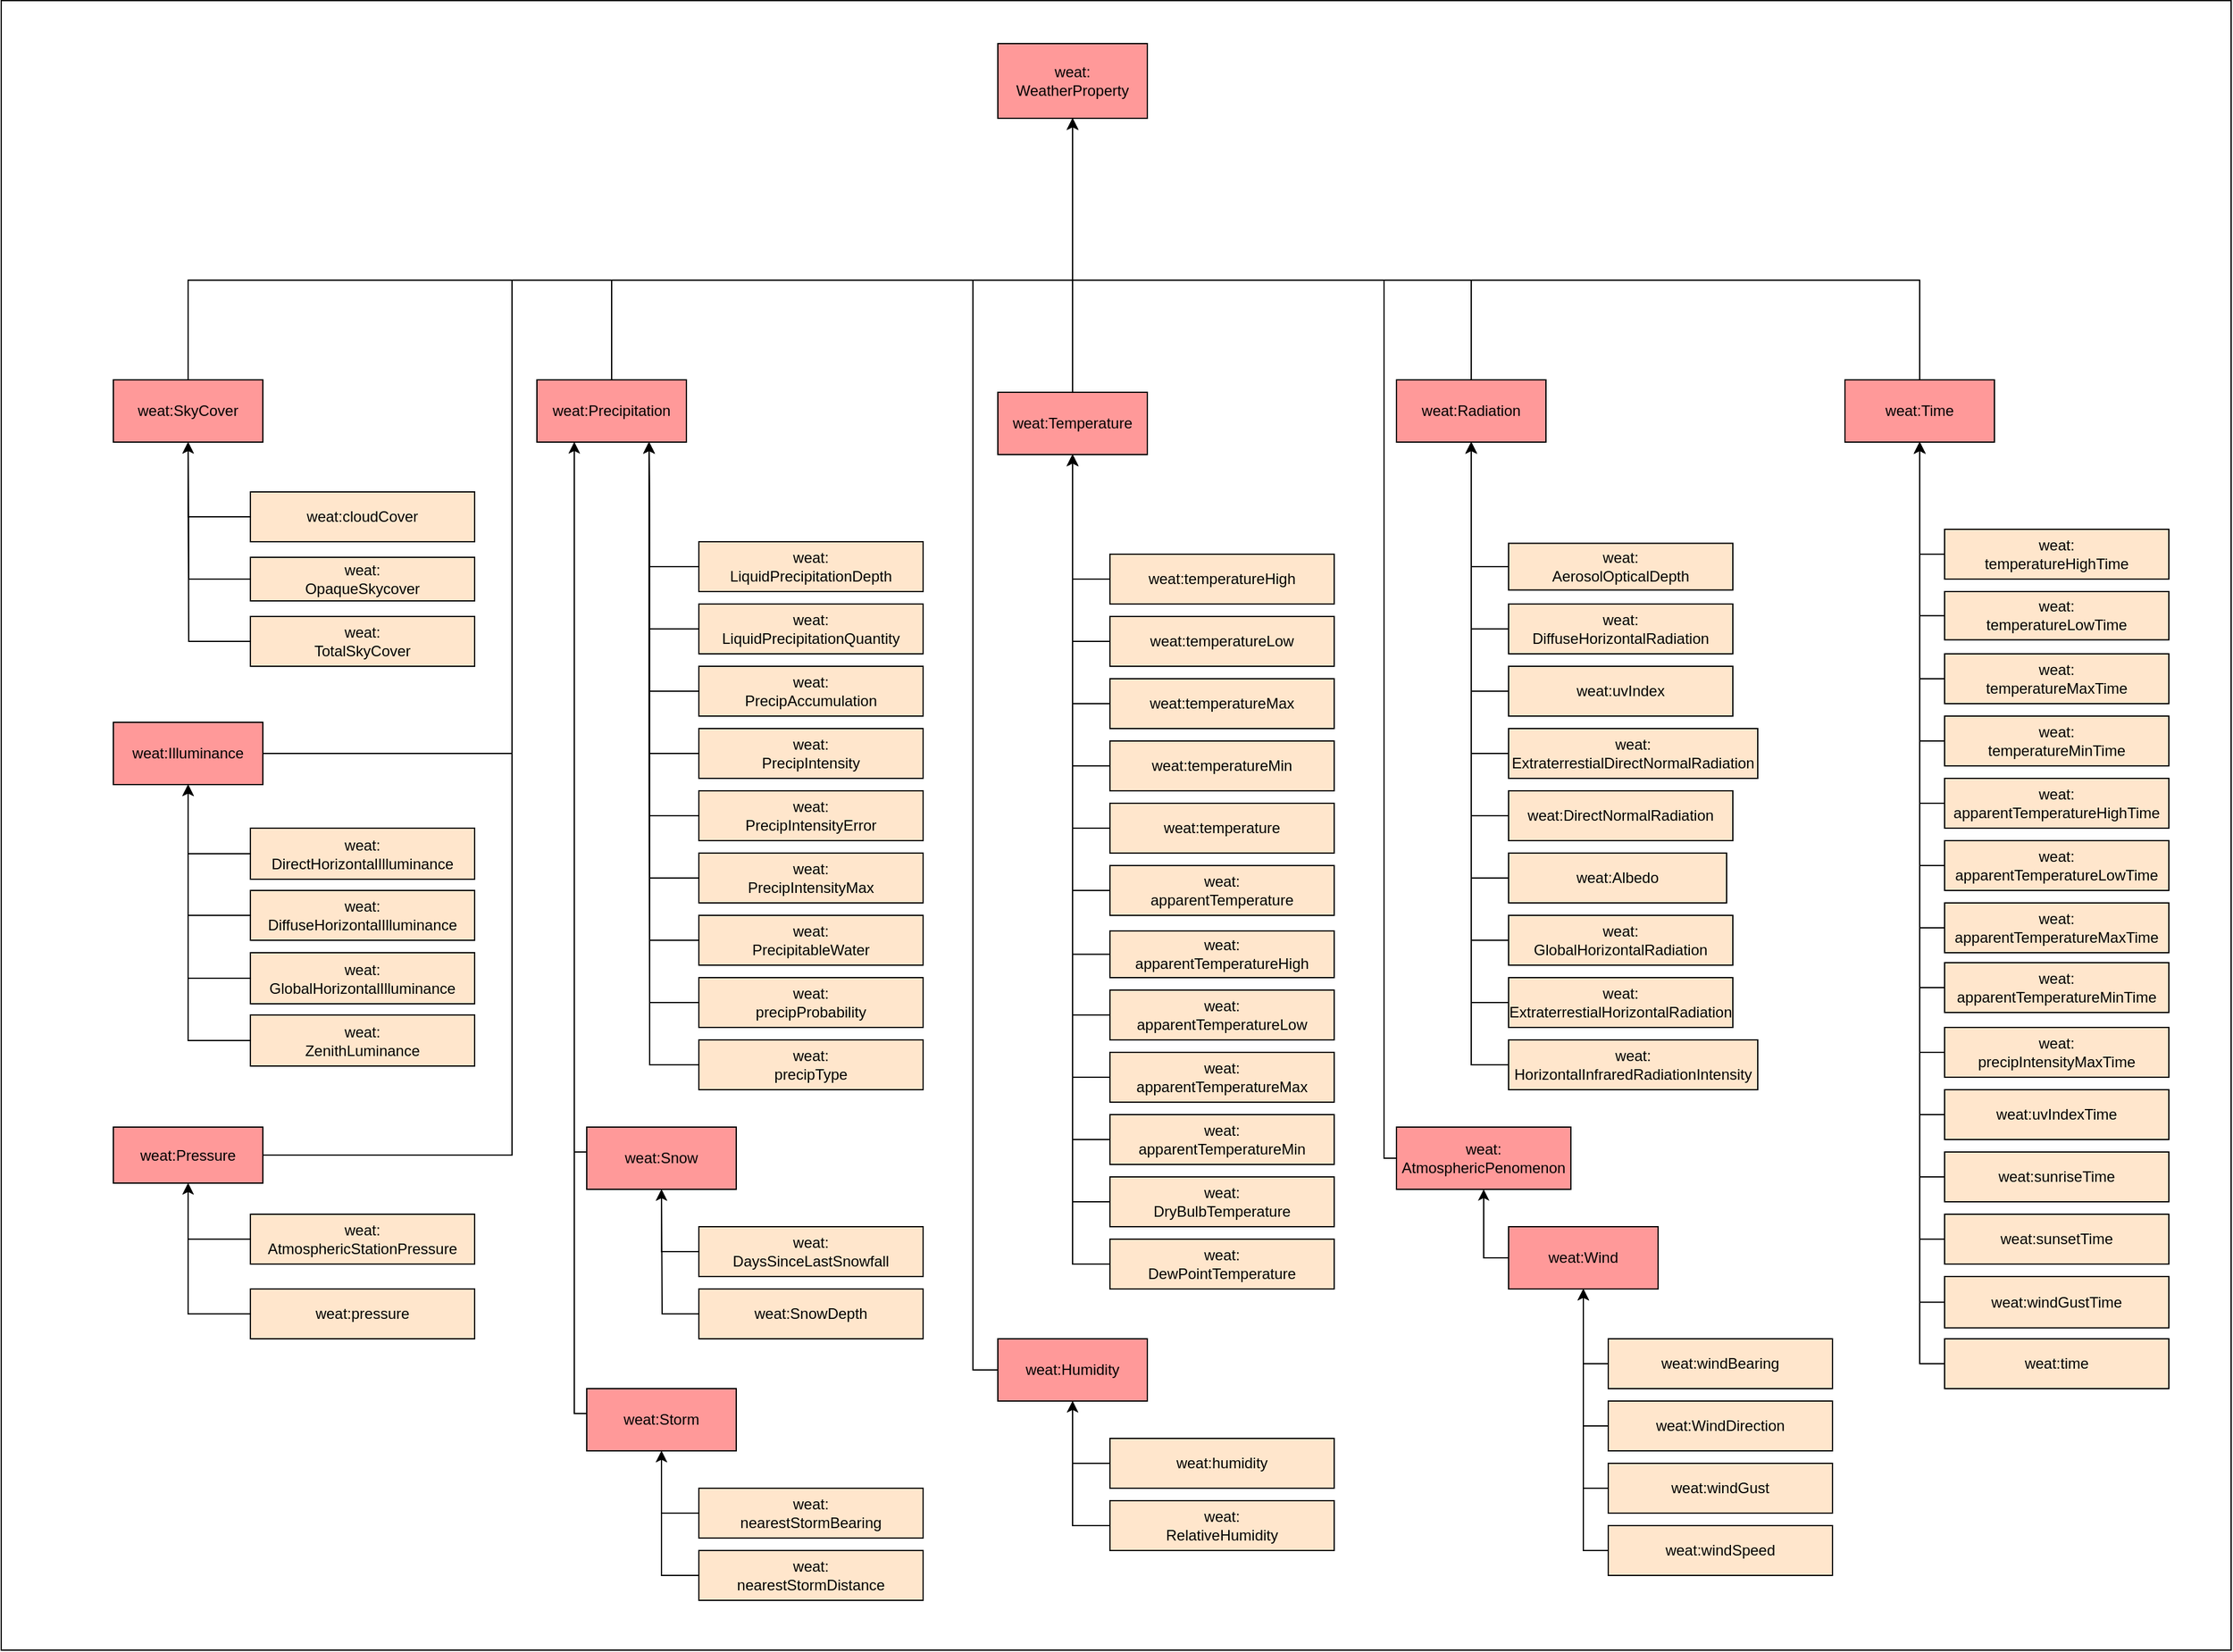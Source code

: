 <mxfile version="12.6.5" type="device"><diagram id="xYvDVLNYYthYua_U37pe" name="Page-1"><mxGraphModel dx="3620" dy="1375" grid="1" gridSize="10" guides="1" tooltips="1" connect="1" arrows="1" fold="1" page="1" pageScale="1" pageWidth="850" pageHeight="1100" math="0" shadow="0"><root><mxCell id="0"/><mxCell id="1" parent="0"/><mxCell id="NxYqEMczIZBcn_2B-MWY-178" value="" style="rounded=0;whiteSpace=wrap;html=1;" parent="1" vertex="1"><mxGeometry x="-150" y="45.5" width="1790" height="1324.5" as="geometry"/></mxCell><mxCell id="NxYqEMczIZBcn_2B-MWY-1" value="weat:&lt;br&gt;WeatherProperty" style="rounded=0;whiteSpace=wrap;html=1;fillColor=#FF9999;" parent="1" vertex="1"><mxGeometry x="650" y="80" width="120" height="60" as="geometry"/></mxCell><mxCell id="NxYqEMczIZBcn_2B-MWY-168" style="edgeStyle=orthogonalEdgeStyle;rounded=0;orthogonalLoop=1;jettySize=auto;html=1;exitX=0.5;exitY=0;exitDx=0;exitDy=0;" parent="1" source="NxYqEMczIZBcn_2B-MWY-2" target="NxYqEMczIZBcn_2B-MWY-1" edge="1"><mxGeometry relative="1" as="geometry"><Array as="points"><mxPoint y="270"/><mxPoint x="710" y="270"/></Array></mxGeometry></mxCell><mxCell id="NxYqEMczIZBcn_2B-MWY-2" value="weat:SkyCover" style="rounded=0;whiteSpace=wrap;html=1;fillColor=#FF9999;" parent="1" vertex="1"><mxGeometry x="-60" y="350" width="120" height="50" as="geometry"/></mxCell><mxCell id="NxYqEMczIZBcn_2B-MWY-11" style="edgeStyle=orthogonalEdgeStyle;rounded=0;orthogonalLoop=1;jettySize=auto;html=1;exitX=0;exitY=0.5;exitDx=0;exitDy=0;entryX=0.5;entryY=1;entryDx=0;entryDy=0;" parent="1" source="NxYqEMczIZBcn_2B-MWY-4" target="NxYqEMczIZBcn_2B-MWY-2" edge="1"><mxGeometry relative="1" as="geometry"/></mxCell><mxCell id="NxYqEMczIZBcn_2B-MWY-4" value="weat:cloudCover" style="rounded=0;whiteSpace=wrap;html=1;fillColor=#FFE6CC;" parent="1" vertex="1"><mxGeometry x="50" y="440" width="180" height="40" as="geometry"/></mxCell><mxCell id="NxYqEMczIZBcn_2B-MWY-12" style="edgeStyle=orthogonalEdgeStyle;rounded=0;orthogonalLoop=1;jettySize=auto;html=1;exitX=0;exitY=0.5;exitDx=0;exitDy=0;" parent="1" source="NxYqEMczIZBcn_2B-MWY-6" edge="1"><mxGeometry relative="1" as="geometry"><mxPoint y="400" as="targetPoint"/></mxGeometry></mxCell><mxCell id="NxYqEMczIZBcn_2B-MWY-6" value="weat:&lt;br&gt;OpaqueSkycover" style="rounded=0;whiteSpace=wrap;html=1;fillColor=#FFE6CC;" parent="1" vertex="1"><mxGeometry x="50" y="492.5" width="180" height="35" as="geometry"/></mxCell><mxCell id="NxYqEMczIZBcn_2B-MWY-13" style="edgeStyle=orthogonalEdgeStyle;rounded=0;orthogonalLoop=1;jettySize=auto;html=1;exitX=0;exitY=0.5;exitDx=0;exitDy=0;" parent="1" source="NxYqEMczIZBcn_2B-MWY-8" edge="1"><mxGeometry relative="1" as="geometry"><mxPoint y="400" as="targetPoint"/></mxGeometry></mxCell><mxCell id="NxYqEMczIZBcn_2B-MWY-8" value="weat:&lt;br&gt;TotalSkyCover" style="rounded=0;whiteSpace=wrap;html=1;fillColor=#FFE6CC;" parent="1" vertex="1"><mxGeometry x="50" y="540" width="180" height="40" as="geometry"/></mxCell><mxCell id="NxYqEMczIZBcn_2B-MWY-167" style="edgeStyle=orthogonalEdgeStyle;rounded=0;orthogonalLoop=1;jettySize=auto;html=1;exitX=0.5;exitY=0;exitDx=0;exitDy=0;" parent="1" source="NxYqEMczIZBcn_2B-MWY-14" target="NxYqEMczIZBcn_2B-MWY-1" edge="1"><mxGeometry relative="1" as="geometry"><Array as="points"><mxPoint x="340" y="270"/><mxPoint x="710" y="270"/></Array></mxGeometry></mxCell><mxCell id="NxYqEMczIZBcn_2B-MWY-14" value="weat:Precipitation" style="rounded=0;whiteSpace=wrap;html=1;fillColor=#FF9999;" parent="1" vertex="1"><mxGeometry x="280" y="350" width="120" height="50" as="geometry"/></mxCell><mxCell id="NxYqEMczIZBcn_2B-MWY-35" style="edgeStyle=orthogonalEdgeStyle;rounded=0;orthogonalLoop=1;jettySize=auto;html=1;exitX=0;exitY=0.5;exitDx=0;exitDy=0;entryX=0.5;entryY=1;entryDx=0;entryDy=0;" parent="1" source="NxYqEMczIZBcn_2B-MWY-16" edge="1"><mxGeometry relative="1" as="geometry"><mxPoint x="370" y="400" as="targetPoint"/></mxGeometry></mxCell><mxCell id="NxYqEMczIZBcn_2B-MWY-16" value="weat:&lt;br&gt;LiquidPrecipitationDepth" style="rounded=0;whiteSpace=wrap;html=1;fillColor=#FFE6CC;" parent="1" vertex="1"><mxGeometry x="410" y="480" width="180" height="40" as="geometry"/></mxCell><mxCell id="NxYqEMczIZBcn_2B-MWY-37" style="edgeStyle=orthogonalEdgeStyle;rounded=0;orthogonalLoop=1;jettySize=auto;html=1;exitX=0;exitY=0.5;exitDx=0;exitDy=0;" parent="1" source="NxYqEMczIZBcn_2B-MWY-18" edge="1"><mxGeometry relative="1" as="geometry"><mxPoint x="370" y="400" as="targetPoint"/></mxGeometry></mxCell><mxCell id="NxYqEMczIZBcn_2B-MWY-18" value="weat:&lt;br&gt;LiquidPrecipitationQuantity" style="rounded=0;whiteSpace=wrap;html=1;fillColor=#FFE6CC;" parent="1" vertex="1"><mxGeometry x="410" y="530" width="180" height="40" as="geometry"/></mxCell><mxCell id="NxYqEMczIZBcn_2B-MWY-36" style="edgeStyle=orthogonalEdgeStyle;rounded=0;orthogonalLoop=1;jettySize=auto;html=1;exitX=0;exitY=0.5;exitDx=0;exitDy=0;" parent="1" source="NxYqEMczIZBcn_2B-MWY-20" edge="1"><mxGeometry relative="1" as="geometry"><mxPoint x="370" y="400" as="targetPoint"/></mxGeometry></mxCell><mxCell id="NxYqEMczIZBcn_2B-MWY-20" value="weat:&lt;br&gt;PrecipAccumulation" style="rounded=0;whiteSpace=wrap;html=1;fillColor=#FFE6CC;" parent="1" vertex="1"><mxGeometry x="410" y="580" width="180" height="40" as="geometry"/></mxCell><mxCell id="NxYqEMczIZBcn_2B-MWY-38" style="edgeStyle=orthogonalEdgeStyle;rounded=0;orthogonalLoop=1;jettySize=auto;html=1;exitX=0;exitY=0.5;exitDx=0;exitDy=0;" parent="1" source="NxYqEMczIZBcn_2B-MWY-22" edge="1"><mxGeometry relative="1" as="geometry"><mxPoint x="370" y="400" as="targetPoint"/></mxGeometry></mxCell><mxCell id="NxYqEMczIZBcn_2B-MWY-22" value="weat:&lt;br&gt;PrecipIntensity" style="rounded=0;whiteSpace=wrap;html=1;fillColor=#FFE6CC;" parent="1" vertex="1"><mxGeometry x="410" y="630" width="180" height="40" as="geometry"/></mxCell><mxCell id="NxYqEMczIZBcn_2B-MWY-39" style="edgeStyle=orthogonalEdgeStyle;rounded=0;orthogonalLoop=1;jettySize=auto;html=1;exitX=0;exitY=0.5;exitDx=0;exitDy=0;" parent="1" source="NxYqEMczIZBcn_2B-MWY-24" edge="1"><mxGeometry relative="1" as="geometry"><mxPoint x="370" y="400" as="targetPoint"/></mxGeometry></mxCell><mxCell id="NxYqEMczIZBcn_2B-MWY-24" value="weat:&lt;br&gt;PrecipIntensityError" style="rounded=0;whiteSpace=wrap;html=1;fillColor=#FFE6CC;" parent="1" vertex="1"><mxGeometry x="410" y="680" width="180" height="40" as="geometry"/></mxCell><mxCell id="NxYqEMczIZBcn_2B-MWY-40" style="edgeStyle=orthogonalEdgeStyle;rounded=0;orthogonalLoop=1;jettySize=auto;html=1;exitX=0;exitY=0.5;exitDx=0;exitDy=0;" parent="1" source="NxYqEMczIZBcn_2B-MWY-26" edge="1"><mxGeometry relative="1" as="geometry"><mxPoint x="370" y="400" as="targetPoint"/></mxGeometry></mxCell><mxCell id="NxYqEMczIZBcn_2B-MWY-26" value="weat:&lt;br&gt;PrecipIntensityMax" style="rounded=0;whiteSpace=wrap;html=1;fillColor=#FFE6CC;" parent="1" vertex="1"><mxGeometry x="410" y="730" width="180" height="40" as="geometry"/></mxCell><mxCell id="NxYqEMczIZBcn_2B-MWY-41" style="edgeStyle=orthogonalEdgeStyle;rounded=0;orthogonalLoop=1;jettySize=auto;html=1;exitX=0;exitY=0.5;exitDx=0;exitDy=0;" parent="1" source="NxYqEMczIZBcn_2B-MWY-28" edge="1"><mxGeometry relative="1" as="geometry"><mxPoint x="370" y="400" as="targetPoint"/></mxGeometry></mxCell><mxCell id="NxYqEMczIZBcn_2B-MWY-28" value="weat:&lt;br&gt;PrecipitableWater" style="rounded=0;whiteSpace=wrap;html=1;fillColor=#FFE6CC;" parent="1" vertex="1"><mxGeometry x="410" y="780" width="180" height="40" as="geometry"/></mxCell><mxCell id="NxYqEMczIZBcn_2B-MWY-42" style="edgeStyle=orthogonalEdgeStyle;rounded=0;orthogonalLoop=1;jettySize=auto;html=1;exitX=0;exitY=0.5;exitDx=0;exitDy=0;" parent="1" source="NxYqEMczIZBcn_2B-MWY-30" edge="1"><mxGeometry relative="1" as="geometry"><mxPoint x="370" y="400" as="targetPoint"/></mxGeometry></mxCell><mxCell id="NxYqEMczIZBcn_2B-MWY-30" value="weat:&lt;br&gt;precipProbability" style="rounded=0;whiteSpace=wrap;html=1;fillColor=#FFE6CC;" parent="1" vertex="1"><mxGeometry x="410" y="830" width="180" height="40" as="geometry"/></mxCell><mxCell id="NxYqEMczIZBcn_2B-MWY-43" style="edgeStyle=orthogonalEdgeStyle;rounded=0;orthogonalLoop=1;jettySize=auto;html=1;exitX=0;exitY=0.5;exitDx=0;exitDy=0;" parent="1" source="NxYqEMczIZBcn_2B-MWY-32" edge="1"><mxGeometry relative="1" as="geometry"><mxPoint x="370" y="400" as="targetPoint"/></mxGeometry></mxCell><mxCell id="NxYqEMczIZBcn_2B-MWY-32" value="weat:&lt;br&gt;precipType" style="rounded=0;whiteSpace=wrap;html=1;fillColor=#FFE6CC;" parent="1" vertex="1"><mxGeometry x="410" y="880" width="180" height="40" as="geometry"/></mxCell><mxCell id="NxYqEMczIZBcn_2B-MWY-59" style="edgeStyle=orthogonalEdgeStyle;rounded=0;orthogonalLoop=1;jettySize=auto;html=1;exitX=0;exitY=0.5;exitDx=0;exitDy=0;entryX=0.25;entryY=1;entryDx=0;entryDy=0;" parent="1" source="NxYqEMczIZBcn_2B-MWY-44" target="NxYqEMczIZBcn_2B-MWY-14" edge="1"><mxGeometry relative="1" as="geometry"><Array as="points"><mxPoint x="310" y="970"/></Array></mxGeometry></mxCell><mxCell id="NxYqEMczIZBcn_2B-MWY-44" value="weat:Snow" style="rounded=0;whiteSpace=wrap;html=1;fillColor=#FF9999;" parent="1" vertex="1"><mxGeometry x="320" y="950" width="120" height="50" as="geometry"/></mxCell><mxCell id="NxYqEMczIZBcn_2B-MWY-47" style="edgeStyle=orthogonalEdgeStyle;rounded=0;orthogonalLoop=1;jettySize=auto;html=1;exitX=0;exitY=0.5;exitDx=0;exitDy=0;entryX=0.5;entryY=1;entryDx=0;entryDy=0;" parent="1" source="NxYqEMczIZBcn_2B-MWY-45" target="NxYqEMczIZBcn_2B-MWY-44" edge="1"><mxGeometry relative="1" as="geometry"/></mxCell><mxCell id="NxYqEMczIZBcn_2B-MWY-45" value="weat:&lt;br&gt;DaysSinceLastSnowfall" style="rounded=0;whiteSpace=wrap;html=1;fillColor=#FFE6CC;" parent="1" vertex="1"><mxGeometry x="410" y="1030" width="180" height="40" as="geometry"/></mxCell><mxCell id="NxYqEMczIZBcn_2B-MWY-48" style="edgeStyle=orthogonalEdgeStyle;rounded=0;orthogonalLoop=1;jettySize=auto;html=1;exitX=0;exitY=0.5;exitDx=0;exitDy=0;" parent="1" source="NxYqEMczIZBcn_2B-MWY-46" edge="1"><mxGeometry relative="1" as="geometry"><mxPoint x="380" y="1000" as="targetPoint"/></mxGeometry></mxCell><mxCell id="NxYqEMczIZBcn_2B-MWY-46" value="weat:SnowDepth" style="rounded=0;whiteSpace=wrap;html=1;fillColor=#FFE6CC;" parent="1" vertex="1"><mxGeometry x="410" y="1080" width="180" height="40" as="geometry"/></mxCell><mxCell id="NxYqEMczIZBcn_2B-MWY-61" style="edgeStyle=orthogonalEdgeStyle;rounded=0;orthogonalLoop=1;jettySize=auto;html=1;exitX=0;exitY=0.5;exitDx=0;exitDy=0;entryX=0.25;entryY=1;entryDx=0;entryDy=0;" parent="1" source="NxYqEMczIZBcn_2B-MWY-50" target="NxYqEMczIZBcn_2B-MWY-14" edge="1"><mxGeometry relative="1" as="geometry"><Array as="points"><mxPoint x="310" y="1180"/></Array></mxGeometry></mxCell><mxCell id="NxYqEMczIZBcn_2B-MWY-50" value="weat:Storm" style="rounded=0;whiteSpace=wrap;html=1;fillColor=#FF9999;" parent="1" vertex="1"><mxGeometry x="320" y="1160" width="120" height="50" as="geometry"/></mxCell><mxCell id="NxYqEMczIZBcn_2B-MWY-53" style="edgeStyle=orthogonalEdgeStyle;rounded=0;orthogonalLoop=1;jettySize=auto;html=1;exitX=0;exitY=0.5;exitDx=0;exitDy=0;entryX=0.5;entryY=1;entryDx=0;entryDy=0;" parent="1" source="NxYqEMczIZBcn_2B-MWY-51" target="NxYqEMczIZBcn_2B-MWY-50" edge="1"><mxGeometry relative="1" as="geometry"/></mxCell><mxCell id="NxYqEMczIZBcn_2B-MWY-51" value="weat:&lt;br&gt;nearestStormBearing" style="rounded=0;whiteSpace=wrap;html=1;fillColor=#FFE6CC;" parent="1" vertex="1"><mxGeometry x="410" y="1240" width="180" height="40" as="geometry"/></mxCell><mxCell id="NxYqEMczIZBcn_2B-MWY-54" style="edgeStyle=orthogonalEdgeStyle;rounded=0;orthogonalLoop=1;jettySize=auto;html=1;exitX=0;exitY=0.5;exitDx=0;exitDy=0;" parent="1" source="NxYqEMczIZBcn_2B-MWY-52" target="NxYqEMczIZBcn_2B-MWY-50" edge="1"><mxGeometry relative="1" as="geometry"/></mxCell><mxCell id="NxYqEMczIZBcn_2B-MWY-52" value="weat:&lt;br&gt;nearestStormDistance" style="rounded=0;whiteSpace=wrap;html=1;fillColor=#FFE6CC;" parent="1" vertex="1"><mxGeometry x="410" y="1290" width="180" height="40" as="geometry"/></mxCell><mxCell id="NxYqEMczIZBcn_2B-MWY-166" style="edgeStyle=orthogonalEdgeStyle;rounded=0;orthogonalLoop=1;jettySize=auto;html=1;exitX=0.5;exitY=0;exitDx=0;exitDy=0;" parent="1" source="NxYqEMczIZBcn_2B-MWY-62" target="NxYqEMczIZBcn_2B-MWY-1" edge="1"><mxGeometry relative="1" as="geometry"/></mxCell><mxCell id="NxYqEMczIZBcn_2B-MWY-62" value="weat:Temperature" style="rounded=0;whiteSpace=wrap;html=1;fillColor=#FF9999;" parent="1" vertex="1"><mxGeometry x="650" y="360" width="120" height="50" as="geometry"/></mxCell><mxCell id="NxYqEMczIZBcn_2B-MWY-81" style="edgeStyle=orthogonalEdgeStyle;rounded=0;orthogonalLoop=1;jettySize=auto;html=1;exitX=0;exitY=0.5;exitDx=0;exitDy=0;" parent="1" source="NxYqEMczIZBcn_2B-MWY-63" target="NxYqEMczIZBcn_2B-MWY-62" edge="1"><mxGeometry relative="1" as="geometry"/></mxCell><mxCell id="NxYqEMczIZBcn_2B-MWY-63" value="weat:&lt;br&gt;apparentTemperatureHigh" style="rounded=0;whiteSpace=wrap;html=1;fillColor=#FFE6CC;" parent="1" vertex="1"><mxGeometry x="740" y="792.5" width="180" height="37.5" as="geometry"/></mxCell><mxCell id="NxYqEMczIZBcn_2B-MWY-82" style="edgeStyle=orthogonalEdgeStyle;rounded=0;orthogonalLoop=1;jettySize=auto;html=1;exitX=0;exitY=0.5;exitDx=0;exitDy=0;" parent="1" source="NxYqEMczIZBcn_2B-MWY-64" target="NxYqEMczIZBcn_2B-MWY-62" edge="1"><mxGeometry relative="1" as="geometry"/></mxCell><mxCell id="NxYqEMczIZBcn_2B-MWY-64" value="weat:&lt;br&gt;apparentTemperatureLow" style="rounded=0;whiteSpace=wrap;html=1;fillColor=#FFE6CC;" parent="1" vertex="1"><mxGeometry x="740" y="840" width="180" height="40" as="geometry"/></mxCell><mxCell id="NxYqEMczIZBcn_2B-MWY-83" style="edgeStyle=orthogonalEdgeStyle;rounded=0;orthogonalLoop=1;jettySize=auto;html=1;exitX=0;exitY=0.5;exitDx=0;exitDy=0;" parent="1" source="NxYqEMczIZBcn_2B-MWY-65" target="NxYqEMczIZBcn_2B-MWY-62" edge="1"><mxGeometry relative="1" as="geometry"/></mxCell><mxCell id="NxYqEMczIZBcn_2B-MWY-65" value="weat:&lt;br&gt;apparentTemperatureMax" style="rounded=0;whiteSpace=wrap;html=1;fillColor=#FFE6CC;" parent="1" vertex="1"><mxGeometry x="740" y="890" width="180" height="40" as="geometry"/></mxCell><mxCell id="NxYqEMczIZBcn_2B-MWY-84" style="edgeStyle=orthogonalEdgeStyle;rounded=0;orthogonalLoop=1;jettySize=auto;html=1;exitX=0;exitY=0.5;exitDx=0;exitDy=0;" parent="1" source="NxYqEMczIZBcn_2B-MWY-66" target="NxYqEMczIZBcn_2B-MWY-62" edge="1"><mxGeometry relative="1" as="geometry"/></mxCell><mxCell id="NxYqEMczIZBcn_2B-MWY-66" value="weat:&lt;br&gt;apparentTemperatureMin" style="rounded=0;whiteSpace=wrap;html=1;fillColor=#FFE6CC;" parent="1" vertex="1"><mxGeometry x="740" y="940" width="180" height="40" as="geometry"/></mxCell><mxCell id="NxYqEMczIZBcn_2B-MWY-86" style="edgeStyle=orthogonalEdgeStyle;rounded=0;orthogonalLoop=1;jettySize=auto;html=1;exitX=0;exitY=0.5;exitDx=0;exitDy=0;" parent="1" source="NxYqEMczIZBcn_2B-MWY-67" target="NxYqEMczIZBcn_2B-MWY-62" edge="1"><mxGeometry relative="1" as="geometry"/></mxCell><mxCell id="NxYqEMczIZBcn_2B-MWY-67" value="weat:&lt;br&gt;DewPointTemperature" style="rounded=0;whiteSpace=wrap;html=1;fillColor=#FFE6CC;" parent="1" vertex="1"><mxGeometry x="740" y="1040" width="180" height="40" as="geometry"/></mxCell><mxCell id="NxYqEMczIZBcn_2B-MWY-80" style="edgeStyle=orthogonalEdgeStyle;rounded=0;orthogonalLoop=1;jettySize=auto;html=1;exitX=0;exitY=0.5;exitDx=0;exitDy=0;" parent="1" source="NxYqEMczIZBcn_2B-MWY-68" target="NxYqEMczIZBcn_2B-MWY-62" edge="1"><mxGeometry relative="1" as="geometry"/></mxCell><mxCell id="NxYqEMczIZBcn_2B-MWY-68" value="weat:&lt;br&gt;apparentTemperature" style="rounded=0;whiteSpace=wrap;html=1;fillColor=#FFE6CC;" parent="1" vertex="1"><mxGeometry x="740" y="740" width="180" height="40" as="geometry"/></mxCell><mxCell id="NxYqEMczIZBcn_2B-MWY-85" style="edgeStyle=orthogonalEdgeStyle;rounded=0;orthogonalLoop=1;jettySize=auto;html=1;exitX=0;exitY=0.5;exitDx=0;exitDy=0;" parent="1" source="NxYqEMczIZBcn_2B-MWY-69" target="NxYqEMczIZBcn_2B-MWY-62" edge="1"><mxGeometry relative="1" as="geometry"/></mxCell><mxCell id="NxYqEMczIZBcn_2B-MWY-69" value="weat:&lt;br&gt;DryBulbTemperature" style="rounded=0;whiteSpace=wrap;html=1;fillColor=#FFE6CC;" parent="1" vertex="1"><mxGeometry x="740" y="990" width="180" height="40" as="geometry"/></mxCell><mxCell id="NxYqEMczIZBcn_2B-MWY-78" style="edgeStyle=orthogonalEdgeStyle;rounded=0;orthogonalLoop=1;jettySize=auto;html=1;exitX=0;exitY=0.5;exitDx=0;exitDy=0;" parent="1" source="NxYqEMczIZBcn_2B-MWY-70" target="NxYqEMczIZBcn_2B-MWY-62" edge="1"><mxGeometry relative="1" as="geometry"/></mxCell><mxCell id="NxYqEMczIZBcn_2B-MWY-70" value="weat:temperature" style="rounded=0;whiteSpace=wrap;html=1;fillColor=#FFE6CC;" parent="1" vertex="1"><mxGeometry x="740" y="690" width="180" height="40" as="geometry"/></mxCell><mxCell id="NxYqEMczIZBcn_2B-MWY-75" style="edgeStyle=orthogonalEdgeStyle;rounded=0;orthogonalLoop=1;jettySize=auto;html=1;exitX=0;exitY=0.5;exitDx=0;exitDy=0;entryX=0.5;entryY=1;entryDx=0;entryDy=0;" parent="1" source="NxYqEMczIZBcn_2B-MWY-71" target="NxYqEMczIZBcn_2B-MWY-62" edge="1"><mxGeometry relative="1" as="geometry"/></mxCell><mxCell id="NxYqEMczIZBcn_2B-MWY-71" value="weat:temperatureHigh" style="rounded=0;whiteSpace=wrap;html=1;fillColor=#FFE6CC;" parent="1" vertex="1"><mxGeometry x="740" y="490" width="180" height="40" as="geometry"/></mxCell><mxCell id="NxYqEMczIZBcn_2B-MWY-76" style="edgeStyle=orthogonalEdgeStyle;rounded=0;orthogonalLoop=1;jettySize=auto;html=1;exitX=0;exitY=0.5;exitDx=0;exitDy=0;" parent="1" source="NxYqEMczIZBcn_2B-MWY-72" target="NxYqEMczIZBcn_2B-MWY-62" edge="1"><mxGeometry relative="1" as="geometry"/></mxCell><mxCell id="NxYqEMczIZBcn_2B-MWY-72" value="weat:temperatureLow" style="rounded=0;whiteSpace=wrap;html=1;fillColor=#FFE6CC;" parent="1" vertex="1"><mxGeometry x="740" y="540" width="180" height="40" as="geometry"/></mxCell><mxCell id="NxYqEMczIZBcn_2B-MWY-77" style="edgeStyle=orthogonalEdgeStyle;rounded=0;orthogonalLoop=1;jettySize=auto;html=1;exitX=0;exitY=0.5;exitDx=0;exitDy=0;" parent="1" source="NxYqEMczIZBcn_2B-MWY-73" target="NxYqEMczIZBcn_2B-MWY-62" edge="1"><mxGeometry relative="1" as="geometry"/></mxCell><mxCell id="NxYqEMczIZBcn_2B-MWY-73" value="weat:temperatureMax" style="rounded=0;whiteSpace=wrap;html=1;fillColor=#FFE6CC;" parent="1" vertex="1"><mxGeometry x="740" y="590" width="180" height="40" as="geometry"/></mxCell><mxCell id="NxYqEMczIZBcn_2B-MWY-79" style="edgeStyle=orthogonalEdgeStyle;rounded=0;orthogonalLoop=1;jettySize=auto;html=1;exitX=0;exitY=0.5;exitDx=0;exitDy=0;" parent="1" source="NxYqEMczIZBcn_2B-MWY-74" target="NxYqEMczIZBcn_2B-MWY-62" edge="1"><mxGeometry relative="1" as="geometry"/></mxCell><mxCell id="NxYqEMczIZBcn_2B-MWY-74" value="weat:temperatureMin" style="rounded=0;whiteSpace=wrap;html=1;fillColor=#FFE6CC;" parent="1" vertex="1"><mxGeometry x="740" y="640" width="180" height="40" as="geometry"/></mxCell><mxCell id="NxYqEMczIZBcn_2B-MWY-172" style="edgeStyle=orthogonalEdgeStyle;rounded=0;orthogonalLoop=1;jettySize=auto;html=1;exitX=0.5;exitY=0;exitDx=0;exitDy=0;" parent="1" source="NxYqEMczIZBcn_2B-MWY-87" target="NxYqEMczIZBcn_2B-MWY-1" edge="1"><mxGeometry relative="1" as="geometry"><Array as="points"><mxPoint x="1030" y="270"/><mxPoint x="710" y="270"/></Array></mxGeometry></mxCell><mxCell id="NxYqEMczIZBcn_2B-MWY-87" value="weat:Radiation" style="rounded=0;whiteSpace=wrap;html=1;fillColor=#FF9999;" parent="1" vertex="1"><mxGeometry x="970" y="350" width="120" height="50" as="geometry"/></mxCell><mxCell id="NxYqEMczIZBcn_2B-MWY-97" style="edgeStyle=orthogonalEdgeStyle;rounded=0;orthogonalLoop=1;jettySize=auto;html=1;exitX=0;exitY=0.5;exitDx=0;exitDy=0;entryX=0.5;entryY=1;entryDx=0;entryDy=0;" parent="1" source="NxYqEMczIZBcn_2B-MWY-88" target="NxYqEMczIZBcn_2B-MWY-87" edge="1"><mxGeometry relative="1" as="geometry"/></mxCell><mxCell id="NxYqEMczIZBcn_2B-MWY-88" value="weat:&lt;br&gt;AerosolOpticalDepth" style="rounded=0;whiteSpace=wrap;html=1;fillColor=#FFE6CC;" parent="1" vertex="1"><mxGeometry x="1060" y="481.25" width="180" height="37.5" as="geometry"/></mxCell><mxCell id="NxYqEMczIZBcn_2B-MWY-102" style="edgeStyle=orthogonalEdgeStyle;rounded=0;orthogonalLoop=1;jettySize=auto;html=1;exitX=0;exitY=0.5;exitDx=0;exitDy=0;" parent="1" source="NxYqEMczIZBcn_2B-MWY-89" target="NxYqEMczIZBcn_2B-MWY-87" edge="1"><mxGeometry relative="1" as="geometry"/></mxCell><mxCell id="NxYqEMczIZBcn_2B-MWY-89" value="weat:Albedo" style="rounded=0;whiteSpace=wrap;html=1;fillColor=#FFE6CC;" parent="1" vertex="1"><mxGeometry x="1060" y="730" width="175" height="40" as="geometry"/></mxCell><mxCell id="NxYqEMczIZBcn_2B-MWY-98" style="edgeStyle=orthogonalEdgeStyle;rounded=0;orthogonalLoop=1;jettySize=auto;html=1;exitX=0;exitY=0.5;exitDx=0;exitDy=0;" parent="1" source="NxYqEMczIZBcn_2B-MWY-90" target="NxYqEMczIZBcn_2B-MWY-87" edge="1"><mxGeometry relative="1" as="geometry"/></mxCell><mxCell id="NxYqEMczIZBcn_2B-MWY-90" value="weat:&lt;br&gt;DiffuseHorizontalRadiation" style="rounded=0;whiteSpace=wrap;html=1;fillColor=#FFE6CC;" parent="1" vertex="1"><mxGeometry x="1060" y="530" width="180" height="40" as="geometry"/></mxCell><mxCell id="NxYqEMczIZBcn_2B-MWY-101" style="edgeStyle=orthogonalEdgeStyle;rounded=0;orthogonalLoop=1;jettySize=auto;html=1;exitX=0;exitY=0.5;exitDx=0;exitDy=0;" parent="1" source="NxYqEMczIZBcn_2B-MWY-91" target="NxYqEMczIZBcn_2B-MWY-87" edge="1"><mxGeometry relative="1" as="geometry"/></mxCell><mxCell id="NxYqEMczIZBcn_2B-MWY-91" value="weat:DirectNormalRadiation" style="rounded=0;whiteSpace=wrap;html=1;fillColor=#FFE6CC;" parent="1" vertex="1"><mxGeometry x="1060" y="680" width="180" height="40" as="geometry"/></mxCell><mxCell id="NxYqEMczIZBcn_2B-MWY-100" style="edgeStyle=orthogonalEdgeStyle;rounded=0;orthogonalLoop=1;jettySize=auto;html=1;exitX=0;exitY=0.5;exitDx=0;exitDy=0;" parent="1" source="NxYqEMczIZBcn_2B-MWY-92" target="NxYqEMczIZBcn_2B-MWY-87" edge="1"><mxGeometry relative="1" as="geometry"/></mxCell><mxCell id="NxYqEMczIZBcn_2B-MWY-92" value="weat:&lt;br&gt;ExtraterrestialDirectNormalRadiation" style="rounded=0;whiteSpace=wrap;html=1;fillColor=#FFE6CC;" parent="1" vertex="1"><mxGeometry x="1060" y="630" width="200" height="40" as="geometry"/></mxCell><mxCell id="NxYqEMczIZBcn_2B-MWY-104" style="edgeStyle=orthogonalEdgeStyle;rounded=0;orthogonalLoop=1;jettySize=auto;html=1;exitX=0;exitY=0.5;exitDx=0;exitDy=0;" parent="1" source="NxYqEMczIZBcn_2B-MWY-93" target="NxYqEMczIZBcn_2B-MWY-87" edge="1"><mxGeometry relative="1" as="geometry"/></mxCell><mxCell id="NxYqEMczIZBcn_2B-MWY-93" value="weat:&lt;br&gt;ExtraterrestialHorizontalRadiation" style="rounded=0;whiteSpace=wrap;html=1;fillColor=#FFE6CC;" parent="1" vertex="1"><mxGeometry x="1060" y="830" width="180" height="40" as="geometry"/></mxCell><mxCell id="NxYqEMczIZBcn_2B-MWY-103" style="edgeStyle=orthogonalEdgeStyle;rounded=0;orthogonalLoop=1;jettySize=auto;html=1;exitX=0;exitY=0.5;exitDx=0;exitDy=0;" parent="1" source="NxYqEMczIZBcn_2B-MWY-94" target="NxYqEMczIZBcn_2B-MWY-87" edge="1"><mxGeometry relative="1" as="geometry"/></mxCell><mxCell id="NxYqEMczIZBcn_2B-MWY-94" value="weat:&lt;br&gt;GlobalHorizontalRadiation" style="rounded=0;whiteSpace=wrap;html=1;fillColor=#FFE6CC;" parent="1" vertex="1"><mxGeometry x="1060" y="780" width="180" height="40" as="geometry"/></mxCell><mxCell id="NxYqEMczIZBcn_2B-MWY-105" style="edgeStyle=orthogonalEdgeStyle;rounded=0;orthogonalLoop=1;jettySize=auto;html=1;exitX=0;exitY=0.5;exitDx=0;exitDy=0;" parent="1" source="NxYqEMczIZBcn_2B-MWY-95" target="NxYqEMczIZBcn_2B-MWY-87" edge="1"><mxGeometry relative="1" as="geometry"/></mxCell><mxCell id="NxYqEMczIZBcn_2B-MWY-95" value="weat:&lt;br&gt;HorizontalInfraredRadiationIntensity" style="rounded=0;whiteSpace=wrap;html=1;fillColor=#FFE6CC;" parent="1" vertex="1"><mxGeometry x="1060" y="880" width="200" height="40" as="geometry"/></mxCell><mxCell id="NxYqEMczIZBcn_2B-MWY-99" style="edgeStyle=orthogonalEdgeStyle;rounded=0;orthogonalLoop=1;jettySize=auto;html=1;exitX=0;exitY=0.5;exitDx=0;exitDy=0;" parent="1" source="NxYqEMczIZBcn_2B-MWY-96" target="NxYqEMczIZBcn_2B-MWY-87" edge="1"><mxGeometry relative="1" as="geometry"/></mxCell><mxCell id="NxYqEMczIZBcn_2B-MWY-96" value="weat:uvIndex" style="rounded=0;whiteSpace=wrap;html=1;fillColor=#FFE6CC;" parent="1" vertex="1"><mxGeometry x="1060" y="580" width="180" height="40" as="geometry"/></mxCell><mxCell id="NxYqEMczIZBcn_2B-MWY-169" style="edgeStyle=orthogonalEdgeStyle;rounded=0;orthogonalLoop=1;jettySize=auto;html=1;exitX=1;exitY=0.5;exitDx=0;exitDy=0;" parent="1" source="NxYqEMczIZBcn_2B-MWY-106" target="NxYqEMczIZBcn_2B-MWY-1" edge="1"><mxGeometry relative="1" as="geometry"><Array as="points"><mxPoint x="260" y="650"/><mxPoint x="260" y="270"/><mxPoint x="710" y="270"/></Array></mxGeometry></mxCell><mxCell id="NxYqEMczIZBcn_2B-MWY-106" value="weat:Illuminance" style="rounded=0;whiteSpace=wrap;html=1;fillColor=#FF9999;" parent="1" vertex="1"><mxGeometry x="-60" y="625" width="120" height="50" as="geometry"/></mxCell><mxCell id="NxYqEMczIZBcn_2B-MWY-111" style="edgeStyle=orthogonalEdgeStyle;rounded=0;orthogonalLoop=1;jettySize=auto;html=1;exitX=0;exitY=0.5;exitDx=0;exitDy=0;" parent="1" source="NxYqEMczIZBcn_2B-MWY-107" target="NxYqEMczIZBcn_2B-MWY-106" edge="1"><mxGeometry relative="1" as="geometry"/></mxCell><mxCell id="NxYqEMczIZBcn_2B-MWY-107" value="weat:&lt;br&gt;DirectHorizontalIlluminance" style="rounded=0;whiteSpace=wrap;html=1;fillColor=#FFE6CC;" parent="1" vertex="1"><mxGeometry x="50" y="710" width="180" height="41" as="geometry"/></mxCell><mxCell id="NxYqEMczIZBcn_2B-MWY-113" style="edgeStyle=orthogonalEdgeStyle;rounded=0;orthogonalLoop=1;jettySize=auto;html=1;exitX=0;exitY=0.5;exitDx=0;exitDy=0;" parent="1" source="NxYqEMczIZBcn_2B-MWY-108" target="NxYqEMczIZBcn_2B-MWY-106" edge="1"><mxGeometry relative="1" as="geometry"/></mxCell><mxCell id="NxYqEMczIZBcn_2B-MWY-108" value="weat:&lt;br&gt;GlobalHorizontalIlluminance" style="rounded=0;whiteSpace=wrap;html=1;fillColor=#FFE6CC;" parent="1" vertex="1"><mxGeometry x="50" y="810" width="180" height="41" as="geometry"/></mxCell><mxCell id="NxYqEMczIZBcn_2B-MWY-114" style="edgeStyle=orthogonalEdgeStyle;rounded=0;orthogonalLoop=1;jettySize=auto;html=1;exitX=0;exitY=0.5;exitDx=0;exitDy=0;" parent="1" source="NxYqEMczIZBcn_2B-MWY-109" target="NxYqEMczIZBcn_2B-MWY-106" edge="1"><mxGeometry relative="1" as="geometry"/></mxCell><mxCell id="NxYqEMczIZBcn_2B-MWY-109" value="weat:&lt;br&gt;ZenithLuminance" style="rounded=0;whiteSpace=wrap;html=1;fillColor=#FFE6CC;" parent="1" vertex="1"><mxGeometry x="50" y="860" width="180" height="41" as="geometry"/></mxCell><mxCell id="NxYqEMczIZBcn_2B-MWY-112" style="edgeStyle=orthogonalEdgeStyle;rounded=0;orthogonalLoop=1;jettySize=auto;html=1;exitX=0;exitY=0.5;exitDx=0;exitDy=0;" parent="1" source="NxYqEMczIZBcn_2B-MWY-110" target="NxYqEMczIZBcn_2B-MWY-106" edge="1"><mxGeometry relative="1" as="geometry"/></mxCell><mxCell id="NxYqEMczIZBcn_2B-MWY-110" value="weat:&lt;br&gt;DiffuseHorizontalIlluminance" style="rounded=0;whiteSpace=wrap;html=1;fillColor=#FFE6CC;" parent="1" vertex="1"><mxGeometry x="50" y="760" width="180" height="40" as="geometry"/></mxCell><mxCell id="NxYqEMczIZBcn_2B-MWY-170" style="edgeStyle=orthogonalEdgeStyle;rounded=0;orthogonalLoop=1;jettySize=auto;html=1;exitX=1;exitY=0.5;exitDx=0;exitDy=0;" parent="1" source="NxYqEMczIZBcn_2B-MWY-115" target="NxYqEMczIZBcn_2B-MWY-1" edge="1"><mxGeometry relative="1" as="geometry"><Array as="points"><mxPoint x="260" y="973"/><mxPoint x="260" y="270"/><mxPoint x="710" y="270"/></Array></mxGeometry></mxCell><mxCell id="NxYqEMczIZBcn_2B-MWY-115" value="weat:Pressure" style="rounded=0;whiteSpace=wrap;html=1;fillColor=#FF9999;" parent="1" vertex="1"><mxGeometry x="-60" y="950" width="120" height="45" as="geometry"/></mxCell><mxCell id="NxYqEMczIZBcn_2B-MWY-118" style="edgeStyle=orthogonalEdgeStyle;rounded=0;orthogonalLoop=1;jettySize=auto;html=1;exitX=0;exitY=0.5;exitDx=0;exitDy=0;" parent="1" source="NxYqEMczIZBcn_2B-MWY-116" target="NxYqEMczIZBcn_2B-MWY-115" edge="1"><mxGeometry relative="1" as="geometry"/></mxCell><mxCell id="NxYqEMczIZBcn_2B-MWY-116" value="weat:&lt;br&gt;AtmosphericStationPressure" style="rounded=0;whiteSpace=wrap;html=1;fillColor=#FFE6CC;" parent="1" vertex="1"><mxGeometry x="50" y="1020" width="180" height="40" as="geometry"/></mxCell><mxCell id="NxYqEMczIZBcn_2B-MWY-119" style="edgeStyle=orthogonalEdgeStyle;rounded=0;orthogonalLoop=1;jettySize=auto;html=1;exitX=0;exitY=0.5;exitDx=0;exitDy=0;" parent="1" source="NxYqEMczIZBcn_2B-MWY-117" target="NxYqEMczIZBcn_2B-MWY-115" edge="1"><mxGeometry relative="1" as="geometry"/></mxCell><mxCell id="NxYqEMczIZBcn_2B-MWY-117" value="weat:pressure" style="rounded=0;whiteSpace=wrap;html=1;fillColor=#FFE6CC;" parent="1" vertex="1"><mxGeometry x="50" y="1080" width="180" height="40" as="geometry"/></mxCell><mxCell id="NxYqEMczIZBcn_2B-MWY-171" style="edgeStyle=orthogonalEdgeStyle;rounded=0;orthogonalLoop=1;jettySize=auto;html=1;exitX=0;exitY=0.5;exitDx=0;exitDy=0;" parent="1" source="NxYqEMczIZBcn_2B-MWY-120" target="NxYqEMczIZBcn_2B-MWY-1" edge="1"><mxGeometry relative="1" as="geometry"><Array as="points"><mxPoint x="630" y="1145"/><mxPoint x="630" y="270"/><mxPoint x="710" y="270"/></Array></mxGeometry></mxCell><mxCell id="NxYqEMczIZBcn_2B-MWY-120" value="weat:Humidity" style="rounded=0;whiteSpace=wrap;html=1;fillColor=#FF9999;" parent="1" vertex="1"><mxGeometry x="650" y="1120" width="120" height="50" as="geometry"/></mxCell><mxCell id="NxYqEMczIZBcn_2B-MWY-123" style="edgeStyle=orthogonalEdgeStyle;rounded=0;orthogonalLoop=1;jettySize=auto;html=1;exitX=0;exitY=0.5;exitDx=0;exitDy=0;entryX=0.5;entryY=1;entryDx=0;entryDy=0;" parent="1" source="NxYqEMczIZBcn_2B-MWY-121" target="NxYqEMczIZBcn_2B-MWY-120" edge="1"><mxGeometry relative="1" as="geometry"/></mxCell><mxCell id="NxYqEMczIZBcn_2B-MWY-121" value="weat:humidity" style="rounded=0;whiteSpace=wrap;html=1;fillColor=#FFE6CC;" parent="1" vertex="1"><mxGeometry x="740" y="1200" width="180" height="40" as="geometry"/></mxCell><mxCell id="NxYqEMczIZBcn_2B-MWY-124" style="edgeStyle=orthogonalEdgeStyle;rounded=0;orthogonalLoop=1;jettySize=auto;html=1;exitX=0;exitY=0.5;exitDx=0;exitDy=0;" parent="1" source="NxYqEMczIZBcn_2B-MWY-122" target="NxYqEMczIZBcn_2B-MWY-120" edge="1"><mxGeometry relative="1" as="geometry"/></mxCell><mxCell id="NxYqEMczIZBcn_2B-MWY-122" value="weat:&lt;br&gt;RelativeHumidity" style="rounded=0;whiteSpace=wrap;html=1;fillColor=#FFE6CC;" parent="1" vertex="1"><mxGeometry x="740" y="1250" width="180" height="40" as="geometry"/></mxCell><mxCell id="NxYqEMczIZBcn_2B-MWY-175" style="edgeStyle=orthogonalEdgeStyle;rounded=0;orthogonalLoop=1;jettySize=auto;html=1;exitX=0.5;exitY=0;exitDx=0;exitDy=0;" parent="1" source="NxYqEMczIZBcn_2B-MWY-125" target="NxYqEMczIZBcn_2B-MWY-1" edge="1"><mxGeometry relative="1" as="geometry"><Array as="points"><mxPoint x="1390" y="270"/><mxPoint x="710" y="270"/></Array></mxGeometry></mxCell><mxCell id="NxYqEMczIZBcn_2B-MWY-125" value="weat:Time" style="rounded=0;whiteSpace=wrap;html=1;fillColor=#FF9999;" parent="1" vertex="1"><mxGeometry x="1330" y="350" width="120" height="50" as="geometry"/></mxCell><mxCell id="NxYqEMczIZBcn_2B-MWY-149" style="edgeStyle=orthogonalEdgeStyle;rounded=0;orthogonalLoop=1;jettySize=auto;html=1;exitX=0;exitY=0.5;exitDx=0;exitDy=0;" parent="1" source="NxYqEMczIZBcn_2B-MWY-126" target="NxYqEMczIZBcn_2B-MWY-125" edge="1"><mxGeometry relative="1" as="geometry"/></mxCell><mxCell id="NxYqEMczIZBcn_2B-MWY-126" value="weat:&lt;br&gt;apparentTemperatureHighTime" style="rounded=0;whiteSpace=wrap;html=1;fillColor=#FFE6CC;" parent="1" vertex="1"><mxGeometry x="1410" y="670" width="180" height="40" as="geometry"/></mxCell><mxCell id="NxYqEMczIZBcn_2B-MWY-148" style="edgeStyle=orthogonalEdgeStyle;rounded=0;orthogonalLoop=1;jettySize=auto;html=1;exitX=0;exitY=0.5;exitDx=0;exitDy=0;" parent="1" source="NxYqEMczIZBcn_2B-MWY-127" target="NxYqEMczIZBcn_2B-MWY-125" edge="1"><mxGeometry relative="1" as="geometry"/></mxCell><mxCell id="NxYqEMczIZBcn_2B-MWY-127" value="weat:&lt;br&gt;apparentTemperatureLowTime" style="rounded=0;whiteSpace=wrap;html=1;fillColor=#FFE6CC;" parent="1" vertex="1"><mxGeometry x="1410" y="720" width="180" height="40" as="geometry"/></mxCell><mxCell id="NxYqEMczIZBcn_2B-MWY-147" style="edgeStyle=orthogonalEdgeStyle;rounded=0;orthogonalLoop=1;jettySize=auto;html=1;exitX=0;exitY=0.5;exitDx=0;exitDy=0;" parent="1" source="NxYqEMczIZBcn_2B-MWY-128" target="NxYqEMczIZBcn_2B-MWY-125" edge="1"><mxGeometry relative="1" as="geometry"/></mxCell><mxCell id="NxYqEMczIZBcn_2B-MWY-128" value="weat:&lt;br&gt;apparentTemperatureMaxTime" style="rounded=0;whiteSpace=wrap;html=1;fillColor=#FFE6CC;" parent="1" vertex="1"><mxGeometry x="1410" y="770" width="180" height="40" as="geometry"/></mxCell><mxCell id="NxYqEMczIZBcn_2B-MWY-146" style="edgeStyle=orthogonalEdgeStyle;rounded=0;orthogonalLoop=1;jettySize=auto;html=1;exitX=0;exitY=0.5;exitDx=0;exitDy=0;" parent="1" source="NxYqEMczIZBcn_2B-MWY-129" target="NxYqEMczIZBcn_2B-MWY-125" edge="1"><mxGeometry relative="1" as="geometry"/></mxCell><mxCell id="NxYqEMczIZBcn_2B-MWY-129" value="weat:&lt;br&gt;apparentTemperatureMinTime" style="rounded=0;whiteSpace=wrap;html=1;fillColor=#FFE6CC;" parent="1" vertex="1"><mxGeometry x="1410" y="818" width="180" height="40" as="geometry"/></mxCell><mxCell id="NxYqEMczIZBcn_2B-MWY-143" style="edgeStyle=orthogonalEdgeStyle;rounded=0;orthogonalLoop=1;jettySize=auto;html=1;exitX=0;exitY=0.5;exitDx=0;exitDy=0;" parent="1" source="NxYqEMczIZBcn_2B-MWY-130" target="NxYqEMczIZBcn_2B-MWY-125" edge="1"><mxGeometry relative="1" as="geometry"/></mxCell><mxCell id="NxYqEMczIZBcn_2B-MWY-130" value="weat:sunriseTime" style="rounded=0;whiteSpace=wrap;html=1;fillColor=#FFE6CC;" parent="1" vertex="1"><mxGeometry x="1410" y="970" width="180" height="40" as="geometry"/></mxCell><mxCell id="NxYqEMczIZBcn_2B-MWY-142" style="edgeStyle=orthogonalEdgeStyle;rounded=0;orthogonalLoop=1;jettySize=auto;html=1;exitX=0;exitY=0.5;exitDx=0;exitDy=0;" parent="1" source="NxYqEMczIZBcn_2B-MWY-131" target="NxYqEMczIZBcn_2B-MWY-125" edge="1"><mxGeometry relative="1" as="geometry"/></mxCell><mxCell id="NxYqEMczIZBcn_2B-MWY-131" value="weat:sunsetTime" style="rounded=0;whiteSpace=wrap;html=1;fillColor=#FFE6CC;" parent="1" vertex="1"><mxGeometry x="1410" y="1020" width="180" height="40" as="geometry"/></mxCell><mxCell id="NxYqEMczIZBcn_2B-MWY-153" style="edgeStyle=orthogonalEdgeStyle;rounded=0;orthogonalLoop=1;jettySize=auto;html=1;exitX=0;exitY=0.5;exitDx=0;exitDy=0;" parent="1" source="NxYqEMczIZBcn_2B-MWY-132" target="NxYqEMczIZBcn_2B-MWY-125" edge="1"><mxGeometry relative="1" as="geometry"/></mxCell><mxCell id="NxYqEMczIZBcn_2B-MWY-132" value="weat:&lt;br&gt;temperatureHighTime" style="rounded=0;whiteSpace=wrap;html=1;fillColor=#FFE6CC;" parent="1" vertex="1"><mxGeometry x="1410" y="470" width="180" height="40" as="geometry"/></mxCell><mxCell id="NxYqEMczIZBcn_2B-MWY-152" style="edgeStyle=orthogonalEdgeStyle;rounded=0;orthogonalLoop=1;jettySize=auto;html=1;exitX=0;exitY=0.5;exitDx=0;exitDy=0;" parent="1" source="NxYqEMczIZBcn_2B-MWY-133" target="NxYqEMczIZBcn_2B-MWY-125" edge="1"><mxGeometry relative="1" as="geometry"/></mxCell><mxCell id="NxYqEMczIZBcn_2B-MWY-133" value="weat:&lt;br&gt;temperatureLowTime" style="rounded=0;whiteSpace=wrap;html=1;fillColor=#FFE6CC;" parent="1" vertex="1"><mxGeometry x="1410" y="520" width="180" height="38.75" as="geometry"/></mxCell><mxCell id="NxYqEMczIZBcn_2B-MWY-151" style="edgeStyle=orthogonalEdgeStyle;rounded=0;orthogonalLoop=1;jettySize=auto;html=1;exitX=0;exitY=0.5;exitDx=0;exitDy=0;" parent="1" source="NxYqEMczIZBcn_2B-MWY-134" target="NxYqEMczIZBcn_2B-MWY-125" edge="1"><mxGeometry relative="1" as="geometry"/></mxCell><mxCell id="NxYqEMczIZBcn_2B-MWY-134" value="weat:&lt;br&gt;temperatureMaxTime" style="rounded=0;whiteSpace=wrap;html=1;fillColor=#FFE6CC;" parent="1" vertex="1"><mxGeometry x="1410" y="570" width="180" height="40" as="geometry"/></mxCell><mxCell id="NxYqEMczIZBcn_2B-MWY-150" style="edgeStyle=orthogonalEdgeStyle;rounded=0;orthogonalLoop=1;jettySize=auto;html=1;exitX=0;exitY=0.5;exitDx=0;exitDy=0;" parent="1" source="NxYqEMczIZBcn_2B-MWY-135" target="NxYqEMczIZBcn_2B-MWY-125" edge="1"><mxGeometry relative="1" as="geometry"/></mxCell><mxCell id="NxYqEMczIZBcn_2B-MWY-135" value="weat:&lt;br&gt;temperatureMinTime" style="rounded=0;whiteSpace=wrap;html=1;fillColor=#FFE6CC;" parent="1" vertex="1"><mxGeometry x="1410" y="620" width="180" height="40" as="geometry"/></mxCell><mxCell id="NxYqEMczIZBcn_2B-MWY-144" style="edgeStyle=orthogonalEdgeStyle;rounded=0;orthogonalLoop=1;jettySize=auto;html=1;exitX=0;exitY=0.5;exitDx=0;exitDy=0;" parent="1" source="NxYqEMczIZBcn_2B-MWY-136" target="NxYqEMczIZBcn_2B-MWY-125" edge="1"><mxGeometry relative="1" as="geometry"/></mxCell><mxCell id="NxYqEMczIZBcn_2B-MWY-136" value="weat:uvIndexTime" style="rounded=0;whiteSpace=wrap;html=1;fillColor=#FFE6CC;" parent="1" vertex="1"><mxGeometry x="1410" y="920" width="180" height="40" as="geometry"/></mxCell><mxCell id="NxYqEMczIZBcn_2B-MWY-140" style="edgeStyle=orthogonalEdgeStyle;rounded=0;orthogonalLoop=1;jettySize=auto;html=1;exitX=0;exitY=0.5;exitDx=0;exitDy=0;" parent="1" source="NxYqEMczIZBcn_2B-MWY-137" target="NxYqEMczIZBcn_2B-MWY-125" edge="1"><mxGeometry relative="1" as="geometry"/></mxCell><mxCell id="NxYqEMczIZBcn_2B-MWY-137" value="weat:time" style="rounded=0;whiteSpace=wrap;html=1;fillColor=#FFE6CC;" parent="1" vertex="1"><mxGeometry x="1410" y="1120" width="180" height="40" as="geometry"/></mxCell><mxCell id="NxYqEMczIZBcn_2B-MWY-141" style="edgeStyle=orthogonalEdgeStyle;rounded=0;orthogonalLoop=1;jettySize=auto;html=1;exitX=0;exitY=0.5;exitDx=0;exitDy=0;" parent="1" source="NxYqEMczIZBcn_2B-MWY-138" target="NxYqEMczIZBcn_2B-MWY-125" edge="1"><mxGeometry relative="1" as="geometry"/></mxCell><mxCell id="NxYqEMczIZBcn_2B-MWY-138" value="weat:windGustTime" style="rounded=0;whiteSpace=wrap;html=1;fillColor=#FFE6CC;" parent="1" vertex="1"><mxGeometry x="1410" y="1070" width="180" height="41.25" as="geometry"/></mxCell><mxCell id="NxYqEMczIZBcn_2B-MWY-145" style="edgeStyle=orthogonalEdgeStyle;rounded=0;orthogonalLoop=1;jettySize=auto;html=1;exitX=0;exitY=0.5;exitDx=0;exitDy=0;" parent="1" source="NxYqEMczIZBcn_2B-MWY-139" target="NxYqEMczIZBcn_2B-MWY-125" edge="1"><mxGeometry relative="1" as="geometry"/></mxCell><mxCell id="NxYqEMczIZBcn_2B-MWY-139" value="weat:&lt;br&gt;precipIntensityMaxTime" style="rounded=0;whiteSpace=wrap;html=1;fillColor=#FFE6CC;" parent="1" vertex="1"><mxGeometry x="1410" y="870" width="180" height="40" as="geometry"/></mxCell><mxCell id="NxYqEMczIZBcn_2B-MWY-165" style="edgeStyle=orthogonalEdgeStyle;rounded=0;orthogonalLoop=1;jettySize=auto;html=1;exitX=0;exitY=0.5;exitDx=0;exitDy=0;" parent="1" source="NxYqEMczIZBcn_2B-MWY-154" target="NxYqEMczIZBcn_2B-MWY-159" edge="1"><mxGeometry relative="1" as="geometry"/></mxCell><mxCell id="NxYqEMczIZBcn_2B-MWY-154" value="weat:Wind" style="rounded=0;whiteSpace=wrap;html=1;fillColor=#FF9999;" parent="1" vertex="1"><mxGeometry x="1060" y="1030" width="120" height="50" as="geometry"/></mxCell><mxCell id="NxYqEMczIZBcn_2B-MWY-164" style="edgeStyle=orthogonalEdgeStyle;rounded=0;orthogonalLoop=1;jettySize=auto;html=1;exitX=0;exitY=0.5;exitDx=0;exitDy=0;" parent="1" source="NxYqEMczIZBcn_2B-MWY-155" target="NxYqEMczIZBcn_2B-MWY-154" edge="1"><mxGeometry relative="1" as="geometry"/></mxCell><mxCell id="NxYqEMczIZBcn_2B-MWY-155" value="weat:windSpeed" style="rounded=0;whiteSpace=wrap;html=1;fillColor=#FFE6CC;" parent="1" vertex="1"><mxGeometry x="1140" y="1270" width="180" height="40" as="geometry"/></mxCell><mxCell id="NxYqEMczIZBcn_2B-MWY-163" style="edgeStyle=orthogonalEdgeStyle;rounded=0;orthogonalLoop=1;jettySize=auto;html=1;exitX=0;exitY=0.5;exitDx=0;exitDy=0;" parent="1" source="NxYqEMczIZBcn_2B-MWY-156" target="NxYqEMczIZBcn_2B-MWY-154" edge="1"><mxGeometry relative="1" as="geometry"/></mxCell><mxCell id="NxYqEMczIZBcn_2B-MWY-156" value="weat:windGust" style="rounded=0;whiteSpace=wrap;html=1;fillColor=#FFE6CC;" parent="1" vertex="1"><mxGeometry x="1140" y="1220" width="180" height="40" as="geometry"/></mxCell><mxCell id="NxYqEMczIZBcn_2B-MWY-162" style="edgeStyle=orthogonalEdgeStyle;rounded=0;orthogonalLoop=1;jettySize=auto;html=1;exitX=0;exitY=0.5;exitDx=0;exitDy=0;" parent="1" source="NxYqEMczIZBcn_2B-MWY-157" target="NxYqEMczIZBcn_2B-MWY-154" edge="1"><mxGeometry relative="1" as="geometry"/></mxCell><mxCell id="NxYqEMczIZBcn_2B-MWY-157" value="weat:WindDirection" style="rounded=0;whiteSpace=wrap;html=1;fillColor=#FFE6CC;" parent="1" vertex="1"><mxGeometry x="1140" y="1170" width="180" height="40" as="geometry"/></mxCell><mxCell id="NxYqEMczIZBcn_2B-MWY-161" style="edgeStyle=orthogonalEdgeStyle;rounded=0;orthogonalLoop=1;jettySize=auto;html=1;exitX=0;exitY=0.5;exitDx=0;exitDy=0;" parent="1" source="NxYqEMczIZBcn_2B-MWY-158" target="NxYqEMczIZBcn_2B-MWY-154" edge="1"><mxGeometry relative="1" as="geometry"><Array as="points"><mxPoint x="1120" y="1140"/></Array></mxGeometry></mxCell><mxCell id="NxYqEMczIZBcn_2B-MWY-158" value="weat:windBearing" style="rounded=0;whiteSpace=wrap;html=1;fillColor=#FFE6CC;" parent="1" vertex="1"><mxGeometry x="1140" y="1120" width="180" height="40" as="geometry"/></mxCell><mxCell id="NxYqEMczIZBcn_2B-MWY-173" style="edgeStyle=orthogonalEdgeStyle;rounded=0;orthogonalLoop=1;jettySize=auto;html=1;exitX=0;exitY=0.5;exitDx=0;exitDy=0;" parent="1" source="NxYqEMczIZBcn_2B-MWY-159" target="NxYqEMczIZBcn_2B-MWY-1" edge="1"><mxGeometry relative="1" as="geometry"><Array as="points"><mxPoint x="960" y="975"/><mxPoint x="960" y="270"/><mxPoint x="710" y="270"/></Array></mxGeometry></mxCell><mxCell id="NxYqEMczIZBcn_2B-MWY-159" value="weat:&lt;br&gt;AtmosphericPenomenon" style="rounded=0;whiteSpace=wrap;html=1;fillColor=#FF9999;" parent="1" vertex="1"><mxGeometry x="970" y="950" width="140" height="50" as="geometry"/></mxCell></root></mxGraphModel></diagram></mxfile>